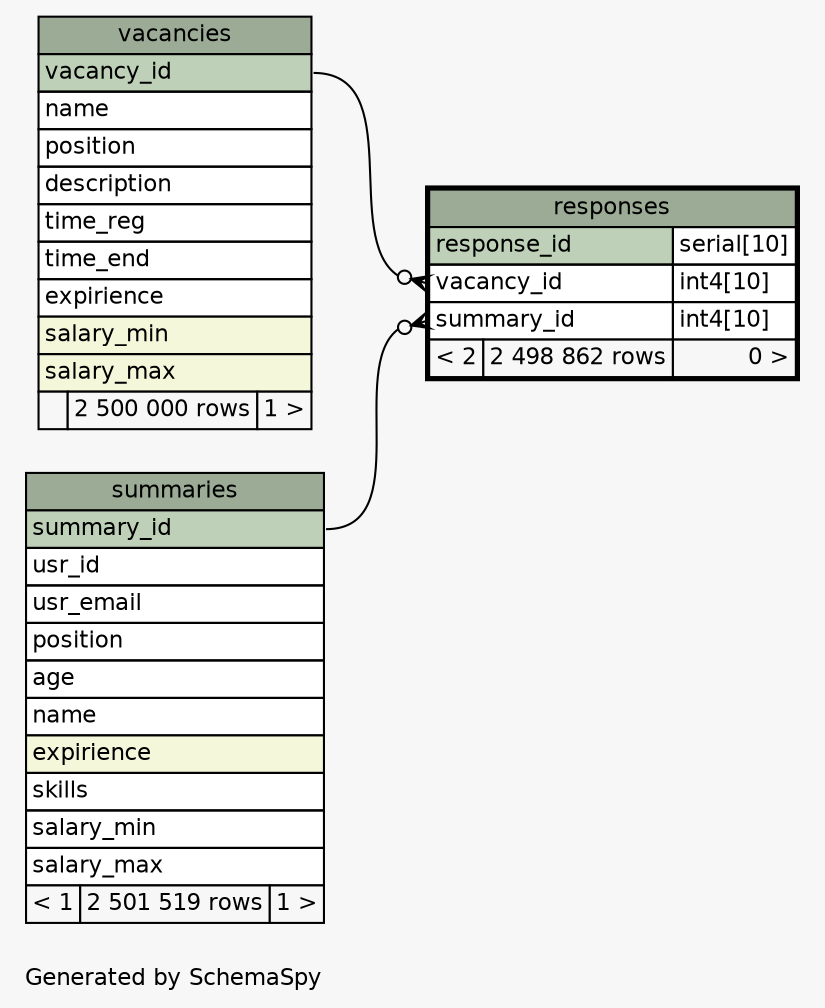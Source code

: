 // dot 2.38.0 on Windows 10 10.0
// SchemaSpy rev 590
digraph "oneDegreeRelationshipsDiagram" {
  graph [
    rankdir="RL"
    bgcolor="#f7f7f7"
    label="\nGenerated by SchemaSpy"
    labeljust="l"
    nodesep="0.18"
    ranksep="0.46"
    fontname="Helvetica"
    fontsize="11"
  ];
  node [
    fontname="Helvetica"
    fontsize="11"
    shape="plaintext"
  ];
  edge [
    arrowsize="0.8"
  ];
  "responses":"summary_id":w -> "summaries":"summary_id":e [arrowhead=none dir=back arrowtail=crowodot];
  "responses":"vacancy_id":w -> "vacancies":"vacancy_id":e [arrowhead=none dir=back arrowtail=crowodot];
  "responses" [
    label=<
    <TABLE BORDER="2" CELLBORDER="1" CELLSPACING="0" BGCOLOR="#ffffff">
      <TR><TD COLSPAN="3" BGCOLOR="#9bab96" ALIGN="CENTER">responses</TD></TR>
      <TR><TD PORT="response_id" COLSPAN="2" BGCOLOR="#bed1b8" ALIGN="LEFT">response_id</TD><TD PORT="response_id.type" ALIGN="LEFT">serial[10]</TD></TR>
      <TR><TD PORT="vacancy_id" COLSPAN="2" ALIGN="LEFT">vacancy_id</TD><TD PORT="vacancy_id.type" ALIGN="LEFT">int4[10]</TD></TR>
      <TR><TD PORT="summary_id" COLSPAN="2" ALIGN="LEFT">summary_id</TD><TD PORT="summary_id.type" ALIGN="LEFT">int4[10]</TD></TR>
      <TR><TD ALIGN="LEFT" BGCOLOR="#f7f7f7">&lt; 2</TD><TD ALIGN="RIGHT" BGCOLOR="#f7f7f7">2 498 862 rows</TD><TD ALIGN="RIGHT" BGCOLOR="#f7f7f7">0 &gt;</TD></TR>
    </TABLE>>
    URL="responses.html"
    tooltip="responses"
  ];
  "summaries" [
    label=<
    <TABLE BORDER="0" CELLBORDER="1" CELLSPACING="0" BGCOLOR="#ffffff">
      <TR><TD COLSPAN="3" BGCOLOR="#9bab96" ALIGN="CENTER">summaries</TD></TR>
      <TR><TD PORT="summary_id" COLSPAN="3" BGCOLOR="#bed1b8" ALIGN="LEFT">summary_id</TD></TR>
      <TR><TD PORT="usr_id" COLSPAN="3" ALIGN="LEFT">usr_id</TD></TR>
      <TR><TD PORT="usr_email" COLSPAN="3" ALIGN="LEFT">usr_email</TD></TR>
      <TR><TD PORT="position" COLSPAN="3" ALIGN="LEFT">position</TD></TR>
      <TR><TD PORT="age" COLSPAN="3" ALIGN="LEFT">age</TD></TR>
      <TR><TD PORT="name" COLSPAN="3" ALIGN="LEFT">name</TD></TR>
      <TR><TD PORT="expirience" COLSPAN="3" BGCOLOR="#f4f7da" ALIGN="LEFT">expirience</TD></TR>
      <TR><TD PORT="skills" COLSPAN="3" ALIGN="LEFT">skills</TD></TR>
      <TR><TD PORT="salary_min" COLSPAN="3" ALIGN="LEFT">salary_min</TD></TR>
      <TR><TD PORT="salary_max" COLSPAN="3" ALIGN="LEFT">salary_max</TD></TR>
      <TR><TD ALIGN="LEFT" BGCOLOR="#f7f7f7">&lt; 1</TD><TD ALIGN="RIGHT" BGCOLOR="#f7f7f7">2 501 519 rows</TD><TD ALIGN="RIGHT" BGCOLOR="#f7f7f7">1 &gt;</TD></TR>
    </TABLE>>
    URL="summaries.html"
    tooltip="summaries"
  ];
  "vacancies" [
    label=<
    <TABLE BORDER="0" CELLBORDER="1" CELLSPACING="0" BGCOLOR="#ffffff">
      <TR><TD COLSPAN="3" BGCOLOR="#9bab96" ALIGN="CENTER">vacancies</TD></TR>
      <TR><TD PORT="vacancy_id" COLSPAN="3" BGCOLOR="#bed1b8" ALIGN="LEFT">vacancy_id</TD></TR>
      <TR><TD PORT="name" COLSPAN="3" ALIGN="LEFT">name</TD></TR>
      <TR><TD PORT="position" COLSPAN="3" ALIGN="LEFT">position</TD></TR>
      <TR><TD PORT="description" COLSPAN="3" ALIGN="LEFT">description</TD></TR>
      <TR><TD PORT="time_reg" COLSPAN="3" ALIGN="LEFT">time_reg</TD></TR>
      <TR><TD PORT="time_end" COLSPAN="3" ALIGN="LEFT">time_end</TD></TR>
      <TR><TD PORT="expirience" COLSPAN="3" ALIGN="LEFT">expirience</TD></TR>
      <TR><TD PORT="salary_min" COLSPAN="3" BGCOLOR="#f4f7da" ALIGN="LEFT">salary_min</TD></TR>
      <TR><TD PORT="salary_max" COLSPAN="3" BGCOLOR="#f4f7da" ALIGN="LEFT">salary_max</TD></TR>
      <TR><TD ALIGN="LEFT" BGCOLOR="#f7f7f7">  </TD><TD ALIGN="RIGHT" BGCOLOR="#f7f7f7">2 500 000 rows</TD><TD ALIGN="RIGHT" BGCOLOR="#f7f7f7">1 &gt;</TD></TR>
    </TABLE>>
    URL="vacancies.html"
    tooltip="vacancies"
  ];
}
